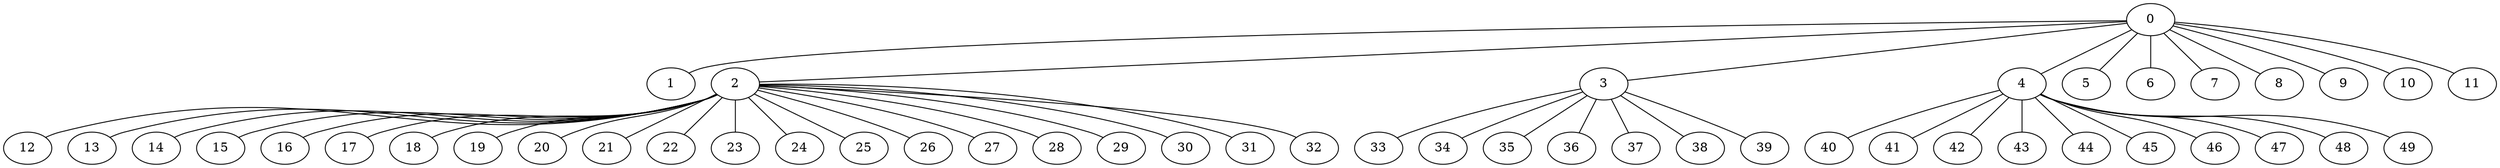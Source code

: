 
graph graphname {
    0 -- 1
0 -- 2
0 -- 3
0 -- 4
0 -- 5
0 -- 6
0 -- 7
0 -- 8
0 -- 9
0 -- 10
0 -- 11
2 -- 12
2 -- 13
2 -- 14
2 -- 15
2 -- 16
2 -- 17
2 -- 18
2 -- 19
2 -- 20
2 -- 21
2 -- 22
2 -- 23
2 -- 24
2 -- 25
2 -- 26
2 -- 27
2 -- 28
2 -- 29
2 -- 30
2 -- 31
2 -- 32
3 -- 33
3 -- 34
3 -- 35
3 -- 36
3 -- 37
3 -- 38
3 -- 39
4 -- 40
4 -- 41
4 -- 42
4 -- 43
4 -- 44
4 -- 45
4 -- 46
4 -- 47
4 -- 48
4 -- 49

}

